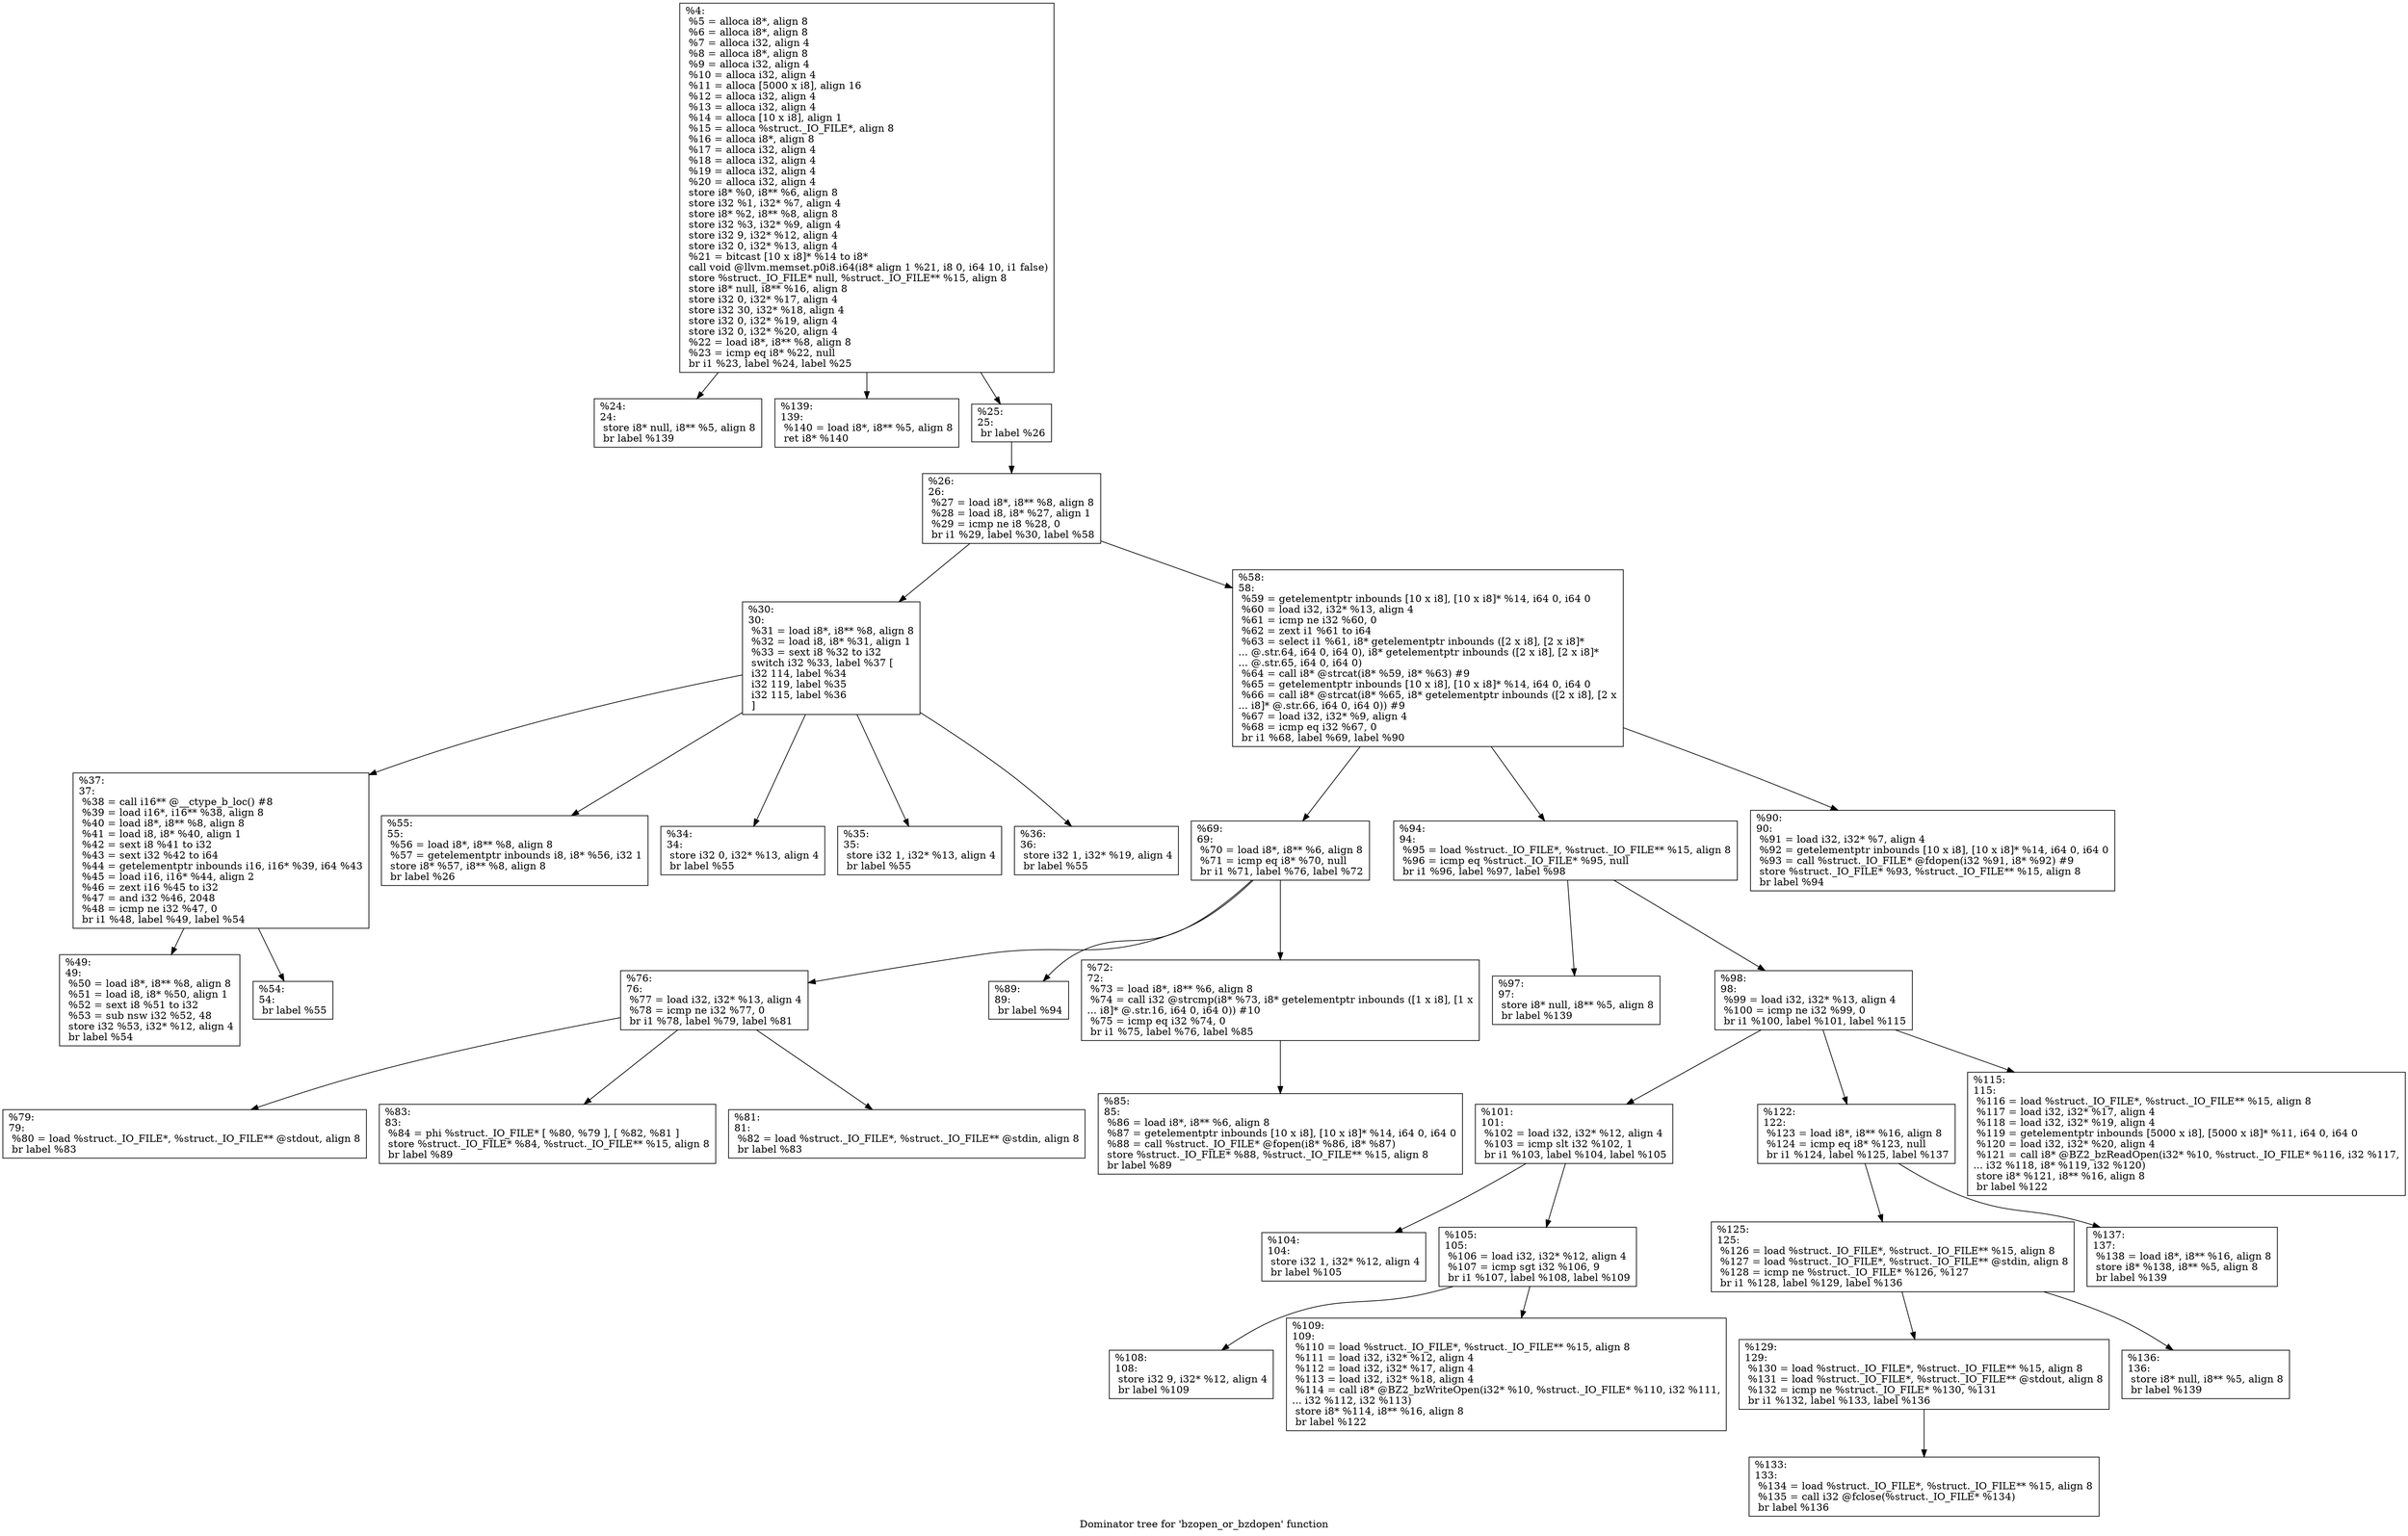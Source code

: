 digraph "Dominator tree for 'bzopen_or_bzdopen' function" {
	label="Dominator tree for 'bzopen_or_bzdopen' function";

	Node0xe8e320 [shape=record,label="{%4:\l  %5 = alloca i8*, align 8\l  %6 = alloca i8*, align 8\l  %7 = alloca i32, align 4\l  %8 = alloca i8*, align 8\l  %9 = alloca i32, align 4\l  %10 = alloca i32, align 4\l  %11 = alloca [5000 x i8], align 16\l  %12 = alloca i32, align 4\l  %13 = alloca i32, align 4\l  %14 = alloca [10 x i8], align 1\l  %15 = alloca %struct._IO_FILE*, align 8\l  %16 = alloca i8*, align 8\l  %17 = alloca i32, align 4\l  %18 = alloca i32, align 4\l  %19 = alloca i32, align 4\l  %20 = alloca i32, align 4\l  store i8* %0, i8** %6, align 8\l  store i32 %1, i32* %7, align 4\l  store i8* %2, i8** %8, align 8\l  store i32 %3, i32* %9, align 4\l  store i32 9, i32* %12, align 4\l  store i32 0, i32* %13, align 4\l  %21 = bitcast [10 x i8]* %14 to i8*\l  call void @llvm.memset.p0i8.i64(i8* align 1 %21, i8 0, i64 10, i1 false)\l  store %struct._IO_FILE* null, %struct._IO_FILE** %15, align 8\l  store i8* null, i8** %16, align 8\l  store i32 0, i32* %17, align 4\l  store i32 30, i32* %18, align 4\l  store i32 0, i32* %19, align 4\l  store i32 0, i32* %20, align 4\l  %22 = load i8*, i8** %8, align 8\l  %23 = icmp eq i8* %22, null\l  br i1 %23, label %24, label %25\l}"];
	Node0xe8e320 -> Node0xe91e00;
	Node0xe8e320 -> Node0xe8e3a0;
	Node0xe8e320 -> Node0xe8e360;
	Node0xe91e00 [shape=record,label="{%24:\l24:                                               \l  store i8* null, i8** %5, align 8\l  br label %139\l}"];
	Node0xe8e3a0 [shape=record,label="{%139:\l139:                                              \l  %140 = load i8*, i8** %5, align 8\l  ret i8* %140\l}"];
	Node0xe8e360 [shape=record,label="{%25:\l25:                                               \l  br label %26\l}"];
	Node0xe8e360 -> Node0xac91c0;
	Node0xac91c0 [shape=record,label="{%26:\l26:                                               \l  %27 = load i8*, i8** %8, align 8\l  %28 = load i8, i8* %27, align 1\l  %29 = icmp ne i8 %28, 0\l  br i1 %29, label %30, label %58\l}"];
	Node0xac91c0 -> Node0xe8e500;
	Node0xac91c0 -> Node0xd8c550;
	Node0xe8e500 [shape=record,label="{%30:\l30:                                               \l  %31 = load i8*, i8** %8, align 8\l  %32 = load i8, i8* %31, align 1\l  %33 = sext i8 %32 to i32\l  switch i32 %33, label %37 [\l    i32 114, label %34\l    i32 119, label %35\l    i32 115, label %36\l  ]\l}"];
	Node0xe8e500 -> Node0xdcb0b0;
	Node0xe8e500 -> Node0xc06e80;
	Node0xe8e500 -> Node0xe3e9f0;
	Node0xe8e500 -> Node0xdd15a0;
	Node0xe8e500 -> Node0xe5a630;
	Node0xdcb0b0 [shape=record,label="{%37:\l37:                                               \l  %38 = call i16** @__ctype_b_loc() #8\l  %39 = load i16*, i16** %38, align 8\l  %40 = load i8*, i8** %8, align 8\l  %41 = load i8, i8* %40, align 1\l  %42 = sext i8 %41 to i32\l  %43 = sext i32 %42 to i64\l  %44 = getelementptr inbounds i16, i16* %39, i64 %43\l  %45 = load i16, i16* %44, align 2\l  %46 = zext i16 %45 to i32\l  %47 = and i32 %46, 2048\l  %48 = icmp ne i32 %47, 0\l  br i1 %48, label %49, label %54\l}"];
	Node0xdcb0b0 -> Node0xd92790;
	Node0xdcb0b0 -> Node0xdd39e0;
	Node0xd92790 [shape=record,label="{%49:\l49:                                               \l  %50 = load i8*, i8** %8, align 8\l  %51 = load i8, i8* %50, align 1\l  %52 = sext i8 %51 to i32\l  %53 = sub nsw i32 %52, 48\l  store i32 %53, i32* %12, align 4\l  br label %54\l}"];
	Node0xdd39e0 [shape=record,label="{%54:\l54:                                               \l  br label %55\l}"];
	Node0xc06e80 [shape=record,label="{%55:\l55:                                               \l  %56 = load i8*, i8** %8, align 8\l  %57 = getelementptr inbounds i8, i8* %56, i32 1\l  store i8* %57, i8** %8, align 8\l  br label %26\l}"];
	Node0xe3e9f0 [shape=record,label="{%34:\l34:                                               \l  store i32 0, i32* %13, align 4\l  br label %55\l}"];
	Node0xdd15a0 [shape=record,label="{%35:\l35:                                               \l  store i32 1, i32* %13, align 4\l  br label %55\l}"];
	Node0xe5a630 [shape=record,label="{%36:\l36:                                               \l  store i32 1, i32* %19, align 4\l  br label %55\l}"];
	Node0xd8c550 [shape=record,label="{%58:\l58:                                               \l  %59 = getelementptr inbounds [10 x i8], [10 x i8]* %14, i64 0, i64 0\l  %60 = load i32, i32* %13, align 4\l  %61 = icmp ne i32 %60, 0\l  %62 = zext i1 %61 to i64\l  %63 = select i1 %61, i8* getelementptr inbounds ([2 x i8], [2 x i8]*\l... @.str.64, i64 0, i64 0), i8* getelementptr inbounds ([2 x i8], [2 x i8]*\l... @.str.65, i64 0, i64 0)\l  %64 = call i8* @strcat(i8* %59, i8* %63) #9\l  %65 = getelementptr inbounds [10 x i8], [10 x i8]* %14, i64 0, i64 0\l  %66 = call i8* @strcat(i8* %65, i8* getelementptr inbounds ([2 x i8], [2 x\l... i8]* @.str.66, i64 0, i64 0)) #9\l  %67 = load i32, i32* %9, align 4\l  %68 = icmp eq i32 %67, 0\l  br i1 %68, label %69, label %90\l}"];
	Node0xd8c550 -> Node0xdab7d0;
	Node0xd8c550 -> Node0xcad170;
	Node0xd8c550 -> Node0xd52590;
	Node0xdab7d0 [shape=record,label="{%69:\l69:                                               \l  %70 = load i8*, i8** %6, align 8\l  %71 = icmp eq i8* %70, null\l  br i1 %71, label %76, label %72\l}"];
	Node0xdab7d0 -> Node0xd9a180;
	Node0xdab7d0 -> Node0xdc6860;
	Node0xdab7d0 -> Node0xdaac50;
	Node0xd9a180 [shape=record,label="{%76:\l76:                                               \l  %77 = load i32, i32* %13, align 4\l  %78 = icmp ne i32 %77, 0\l  br i1 %78, label %79, label %81\l}"];
	Node0xd9a180 -> Node0xcb4670;
	Node0xd9a180 -> Node0xe4f260;
	Node0xd9a180 -> Node0xd92e60;
	Node0xcb4670 [shape=record,label="{%79:\l79:                                               \l  %80 = load %struct._IO_FILE*, %struct._IO_FILE** @stdout, align 8\l  br label %83\l}"];
	Node0xe4f260 [shape=record,label="{%83:\l83:                                               \l  %84 = phi %struct._IO_FILE* [ %80, %79 ], [ %82, %81 ]\l  store %struct._IO_FILE* %84, %struct._IO_FILE** %15, align 8\l  br label %89\l}"];
	Node0xd92e60 [shape=record,label="{%81:\l81:                                               \l  %82 = load %struct._IO_FILE*, %struct._IO_FILE** @stdin, align 8\l  br label %83\l}"];
	Node0xdc6860 [shape=record,label="{%89:\l89:                                               \l  br label %94\l}"];
	Node0xdaac50 [shape=record,label="{%72:\l72:                                               \l  %73 = load i8*, i8** %6, align 8\l  %74 = call i32 @strcmp(i8* %73, i8* getelementptr inbounds ([1 x i8], [1 x\l... i8]* @.str.16, i64 0, i64 0)) #10\l  %75 = icmp eq i32 %74, 0\l  br i1 %75, label %76, label %85\l}"];
	Node0xdaac50 -> Node0xd979f0;
	Node0xd979f0 [shape=record,label="{%85:\l85:                                               \l  %86 = load i8*, i8** %6, align 8\l  %87 = getelementptr inbounds [10 x i8], [10 x i8]* %14, i64 0, i64 0\l  %88 = call %struct._IO_FILE* @fopen(i8* %86, i8* %87)\l  store %struct._IO_FILE* %88, %struct._IO_FILE** %15, align 8\l  br label %89\l}"];
	Node0xcad170 [shape=record,label="{%94:\l94:                                               \l  %95 = load %struct._IO_FILE*, %struct._IO_FILE** %15, align 8\l  %96 = icmp eq %struct._IO_FILE* %95, null\l  br i1 %96, label %97, label %98\l}"];
	Node0xcad170 -> Node0xdc15f0;
	Node0xcad170 -> Node0xd11080;
	Node0xdc15f0 [shape=record,label="{%97:\l97:                                               \l  store i8* null, i8** %5, align 8\l  br label %139\l}"];
	Node0xd11080 [shape=record,label="{%98:\l98:                                               \l  %99 = load i32, i32* %13, align 4\l  %100 = icmp ne i32 %99, 0\l  br i1 %100, label %101, label %115\l}"];
	Node0xd11080 -> Node0xd5c160;
	Node0xd11080 -> Node0xdb8360;
	Node0xd11080 -> Node0xe3cc50;
	Node0xd5c160 [shape=record,label="{%101:\l101:                                              \l  %102 = load i32, i32* %12, align 4\l  %103 = icmp slt i32 %102, 1\l  br i1 %103, label %104, label %105\l}"];
	Node0xd5c160 -> Node0xdb90c0;
	Node0xd5c160 -> Node0xe59860;
	Node0xdb90c0 [shape=record,label="{%104:\l104:                                              \l  store i32 1, i32* %12, align 4\l  br label %105\l}"];
	Node0xe59860 [shape=record,label="{%105:\l105:                                              \l  %106 = load i32, i32* %12, align 4\l  %107 = icmp sgt i32 %106, 9\l  br i1 %107, label %108, label %109\l}"];
	Node0xe59860 -> Node0xb175e0;
	Node0xe59860 -> Node0xbce130;
	Node0xb175e0 [shape=record,label="{%108:\l108:                                              \l  store i32 9, i32* %12, align 4\l  br label %109\l}"];
	Node0xbce130 [shape=record,label="{%109:\l109:                                              \l  %110 = load %struct._IO_FILE*, %struct._IO_FILE** %15, align 8\l  %111 = load i32, i32* %12, align 4\l  %112 = load i32, i32* %17, align 4\l  %113 = load i32, i32* %18, align 4\l  %114 = call i8* @BZ2_bzWriteOpen(i32* %10, %struct._IO_FILE* %110, i32 %111,\l... i32 %112, i32 %113)\l  store i8* %114, i8** %16, align 8\l  br label %122\l}"];
	Node0xdb8360 [shape=record,label="{%122:\l122:                                              \l  %123 = load i8*, i8** %16, align 8\l  %124 = icmp eq i8* %123, null\l  br i1 %124, label %125, label %137\l}"];
	Node0xdb8360 -> Node0xb6aa50;
	Node0xdb8360 -> Node0xcf1860;
	Node0xb6aa50 [shape=record,label="{%125:\l125:                                              \l  %126 = load %struct._IO_FILE*, %struct._IO_FILE** %15, align 8\l  %127 = load %struct._IO_FILE*, %struct._IO_FILE** @stdin, align 8\l  %128 = icmp ne %struct._IO_FILE* %126, %127\l  br i1 %128, label %129, label %136\l}"];
	Node0xb6aa50 -> Node0xbcad10;
	Node0xb6aa50 -> Node0xd837e0;
	Node0xbcad10 [shape=record,label="{%129:\l129:                                              \l  %130 = load %struct._IO_FILE*, %struct._IO_FILE** %15, align 8\l  %131 = load %struct._IO_FILE*, %struct._IO_FILE** @stdout, align 8\l  %132 = icmp ne %struct._IO_FILE* %130, %131\l  br i1 %132, label %133, label %136\l}"];
	Node0xbcad10 -> Node0xdcce40;
	Node0xdcce40 [shape=record,label="{%133:\l133:                                              \l  %134 = load %struct._IO_FILE*, %struct._IO_FILE** %15, align 8\l  %135 = call i32 @fclose(%struct._IO_FILE* %134)\l  br label %136\l}"];
	Node0xd837e0 [shape=record,label="{%136:\l136:                                              \l  store i8* null, i8** %5, align 8\l  br label %139\l}"];
	Node0xcf1860 [shape=record,label="{%137:\l137:                                              \l  %138 = load i8*, i8** %16, align 8\l  store i8* %138, i8** %5, align 8\l  br label %139\l}"];
	Node0xe3cc50 [shape=record,label="{%115:\l115:                                              \l  %116 = load %struct._IO_FILE*, %struct._IO_FILE** %15, align 8\l  %117 = load i32, i32* %17, align 4\l  %118 = load i32, i32* %19, align 4\l  %119 = getelementptr inbounds [5000 x i8], [5000 x i8]* %11, i64 0, i64 0\l  %120 = load i32, i32* %20, align 4\l  %121 = call i8* @BZ2_bzReadOpen(i32* %10, %struct._IO_FILE* %116, i32 %117,\l... i32 %118, i8* %119, i32 %120)\l  store i8* %121, i8** %16, align 8\l  br label %122\l}"];
	Node0xd52590 [shape=record,label="{%90:\l90:                                               \l  %91 = load i32, i32* %7, align 4\l  %92 = getelementptr inbounds [10 x i8], [10 x i8]* %14, i64 0, i64 0\l  %93 = call %struct._IO_FILE* @fdopen(i32 %91, i8* %92) #9\l  store %struct._IO_FILE* %93, %struct._IO_FILE** %15, align 8\l  br label %94\l}"];
}
